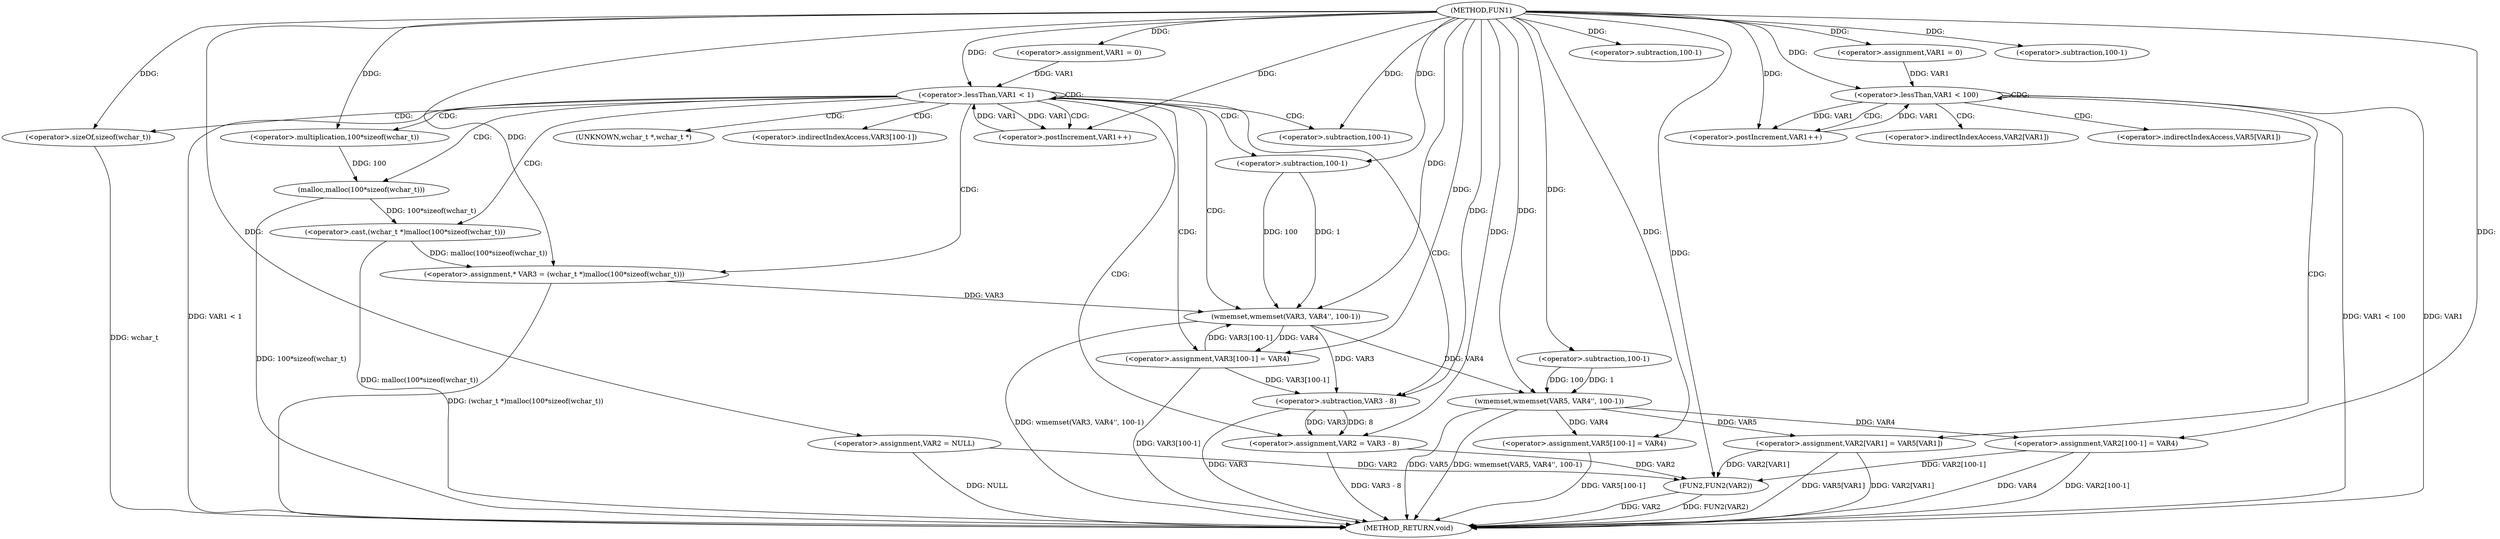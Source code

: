 digraph FUN1 {  
"1000100" [label = "(METHOD,FUN1)" ]
"1000188" [label = "(METHOD_RETURN,void)" ]
"1000104" [label = "(<operator>.assignment,VAR2 = NULL)" ]
"1000108" [label = "(<operator>.assignment,VAR1 = 0)" ]
"1000111" [label = "(<operator>.lessThan,VAR1 < 1)" ]
"1000114" [label = "(<operator>.postIncrement,VAR1++)" ]
"1000119" [label = "(<operator>.assignment,* VAR3 = (wchar_t *)malloc(100*sizeof(wchar_t)))" ]
"1000121" [label = "(<operator>.cast,(wchar_t *)malloc(100*sizeof(wchar_t)))" ]
"1000123" [label = "(malloc,malloc(100*sizeof(wchar_t)))" ]
"1000124" [label = "(<operator>.multiplication,100*sizeof(wchar_t))" ]
"1000126" [label = "(<operator>.sizeOf,sizeof(wchar_t))" ]
"1000128" [label = "(wmemset,wmemset(VAR3, VAR4'', 100-1))" ]
"1000131" [label = "(<operator>.subtraction,100-1)" ]
"1000134" [label = "(<operator>.assignment,VAR3[100-1] = VAR4)" ]
"1000137" [label = "(<operator>.subtraction,100-1)" ]
"1000141" [label = "(<operator>.assignment,VAR2 = VAR3 - 8)" ]
"1000143" [label = "(<operator>.subtraction,VAR3 - 8)" ]
"1000149" [label = "(wmemset,wmemset(VAR5, VAR4'', 100-1))" ]
"1000152" [label = "(<operator>.subtraction,100-1)" ]
"1000155" [label = "(<operator>.assignment,VAR5[100-1] = VAR4)" ]
"1000158" [label = "(<operator>.subtraction,100-1)" ]
"1000163" [label = "(<operator>.assignment,VAR1 = 0)" ]
"1000166" [label = "(<operator>.lessThan,VAR1 < 100)" ]
"1000169" [label = "(<operator>.postIncrement,VAR1++)" ]
"1000172" [label = "(<operator>.assignment,VAR2[VAR1] = VAR5[VAR1])" ]
"1000179" [label = "(<operator>.assignment,VAR2[100-1] = VAR4)" ]
"1000182" [label = "(<operator>.subtraction,100-1)" ]
"1000186" [label = "(FUN2,FUN2(VAR2))" ]
"1000122" [label = "(UNKNOWN,wchar_t *,wchar_t *)" ]
"1000135" [label = "(<operator>.indirectIndexAccess,VAR3[100-1])" ]
"1000173" [label = "(<operator>.indirectIndexAccess,VAR2[VAR1])" ]
"1000176" [label = "(<operator>.indirectIndexAccess,VAR5[VAR1])" ]
  "1000179" -> "1000188"  [ label = "DDG: VAR4"] 
  "1000166" -> "1000188"  [ label = "DDG: VAR1 < 100"] 
  "1000126" -> "1000188"  [ label = "DDG: wchar_t"] 
  "1000141" -> "1000188"  [ label = "DDG: VAR3 - 8"] 
  "1000149" -> "1000188"  [ label = "DDG: VAR5"] 
  "1000111" -> "1000188"  [ label = "DDG: VAR1 < 1"] 
  "1000104" -> "1000188"  [ label = "DDG: NULL"] 
  "1000123" -> "1000188"  [ label = "DDG: 100*sizeof(wchar_t)"] 
  "1000186" -> "1000188"  [ label = "DDG: FUN2(VAR2)"] 
  "1000186" -> "1000188"  [ label = "DDG: VAR2"] 
  "1000121" -> "1000188"  [ label = "DDG: malloc(100*sizeof(wchar_t))"] 
  "1000143" -> "1000188"  [ label = "DDG: VAR3"] 
  "1000166" -> "1000188"  [ label = "DDG: VAR1"] 
  "1000119" -> "1000188"  [ label = "DDG: (wchar_t *)malloc(100*sizeof(wchar_t))"] 
  "1000179" -> "1000188"  [ label = "DDG: VAR2[100-1]"] 
  "1000149" -> "1000188"  [ label = "DDG: wmemset(VAR5, VAR4'', 100-1)"] 
  "1000172" -> "1000188"  [ label = "DDG: VAR5[VAR1]"] 
  "1000134" -> "1000188"  [ label = "DDG: VAR3[100-1]"] 
  "1000172" -> "1000188"  [ label = "DDG: VAR2[VAR1]"] 
  "1000128" -> "1000188"  [ label = "DDG: wmemset(VAR3, VAR4'', 100-1)"] 
  "1000155" -> "1000188"  [ label = "DDG: VAR5[100-1]"] 
  "1000100" -> "1000104"  [ label = "DDG: "] 
  "1000100" -> "1000108"  [ label = "DDG: "] 
  "1000114" -> "1000111"  [ label = "DDG: VAR1"] 
  "1000108" -> "1000111"  [ label = "DDG: VAR1"] 
  "1000100" -> "1000111"  [ label = "DDG: "] 
  "1000111" -> "1000114"  [ label = "DDG: VAR1"] 
  "1000100" -> "1000114"  [ label = "DDG: "] 
  "1000121" -> "1000119"  [ label = "DDG: malloc(100*sizeof(wchar_t))"] 
  "1000100" -> "1000119"  [ label = "DDG: "] 
  "1000123" -> "1000121"  [ label = "DDG: 100*sizeof(wchar_t)"] 
  "1000124" -> "1000123"  [ label = "DDG: 100"] 
  "1000100" -> "1000124"  [ label = "DDG: "] 
  "1000100" -> "1000126"  [ label = "DDG: "] 
  "1000134" -> "1000128"  [ label = "DDG: VAR3[100-1]"] 
  "1000119" -> "1000128"  [ label = "DDG: VAR3"] 
  "1000100" -> "1000128"  [ label = "DDG: "] 
  "1000131" -> "1000128"  [ label = "DDG: 100"] 
  "1000131" -> "1000128"  [ label = "DDG: 1"] 
  "1000100" -> "1000131"  [ label = "DDG: "] 
  "1000128" -> "1000134"  [ label = "DDG: VAR4"] 
  "1000100" -> "1000134"  [ label = "DDG: "] 
  "1000100" -> "1000137"  [ label = "DDG: "] 
  "1000143" -> "1000141"  [ label = "DDG: VAR3"] 
  "1000143" -> "1000141"  [ label = "DDG: 8"] 
  "1000100" -> "1000141"  [ label = "DDG: "] 
  "1000128" -> "1000143"  [ label = "DDG: VAR3"] 
  "1000134" -> "1000143"  [ label = "DDG: VAR3[100-1]"] 
  "1000100" -> "1000143"  [ label = "DDG: "] 
  "1000100" -> "1000149"  [ label = "DDG: "] 
  "1000128" -> "1000149"  [ label = "DDG: VAR4"] 
  "1000152" -> "1000149"  [ label = "DDG: 100"] 
  "1000152" -> "1000149"  [ label = "DDG: 1"] 
  "1000100" -> "1000152"  [ label = "DDG: "] 
  "1000149" -> "1000155"  [ label = "DDG: VAR4"] 
  "1000100" -> "1000155"  [ label = "DDG: "] 
  "1000100" -> "1000158"  [ label = "DDG: "] 
  "1000100" -> "1000163"  [ label = "DDG: "] 
  "1000163" -> "1000166"  [ label = "DDG: VAR1"] 
  "1000169" -> "1000166"  [ label = "DDG: VAR1"] 
  "1000100" -> "1000166"  [ label = "DDG: "] 
  "1000166" -> "1000169"  [ label = "DDG: VAR1"] 
  "1000100" -> "1000169"  [ label = "DDG: "] 
  "1000149" -> "1000172"  [ label = "DDG: VAR5"] 
  "1000100" -> "1000179"  [ label = "DDG: "] 
  "1000149" -> "1000179"  [ label = "DDG: VAR4"] 
  "1000100" -> "1000182"  [ label = "DDG: "] 
  "1000141" -> "1000186"  [ label = "DDG: VAR2"] 
  "1000104" -> "1000186"  [ label = "DDG: VAR2"] 
  "1000179" -> "1000186"  [ label = "DDG: VAR2[100-1]"] 
  "1000172" -> "1000186"  [ label = "DDG: VAR2[VAR1]"] 
  "1000100" -> "1000186"  [ label = "DDG: "] 
  "1000111" -> "1000121"  [ label = "CDG: "] 
  "1000111" -> "1000131"  [ label = "CDG: "] 
  "1000111" -> "1000143"  [ label = "CDG: "] 
  "1000111" -> "1000111"  [ label = "CDG: "] 
  "1000111" -> "1000126"  [ label = "CDG: "] 
  "1000111" -> "1000128"  [ label = "CDG: "] 
  "1000111" -> "1000137"  [ label = "CDG: "] 
  "1000111" -> "1000141"  [ label = "CDG: "] 
  "1000111" -> "1000123"  [ label = "CDG: "] 
  "1000111" -> "1000124"  [ label = "CDG: "] 
  "1000111" -> "1000119"  [ label = "CDG: "] 
  "1000111" -> "1000135"  [ label = "CDG: "] 
  "1000111" -> "1000114"  [ label = "CDG: "] 
  "1000111" -> "1000134"  [ label = "CDG: "] 
  "1000111" -> "1000122"  [ label = "CDG: "] 
  "1000166" -> "1000173"  [ label = "CDG: "] 
  "1000166" -> "1000166"  [ label = "CDG: "] 
  "1000166" -> "1000176"  [ label = "CDG: "] 
  "1000166" -> "1000172"  [ label = "CDG: "] 
  "1000166" -> "1000169"  [ label = "CDG: "] 
}
